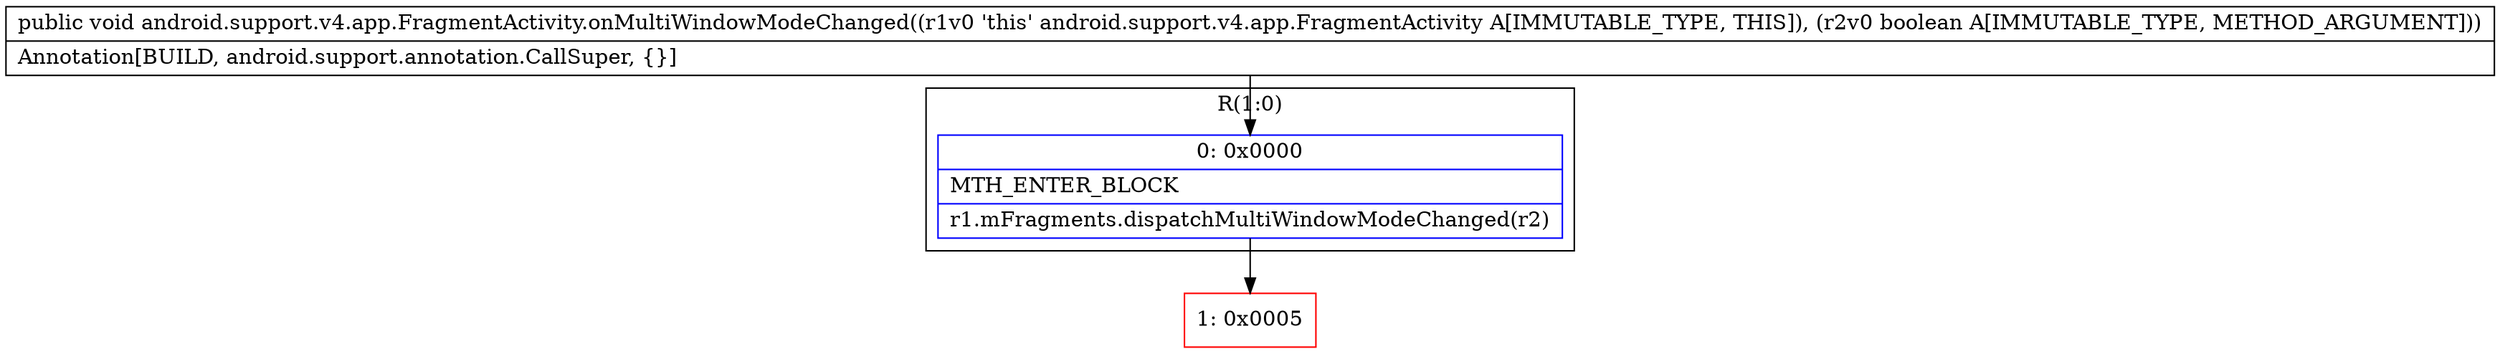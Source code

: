 digraph "CFG forandroid.support.v4.app.FragmentActivity.onMultiWindowModeChanged(Z)V" {
subgraph cluster_Region_1995459433 {
label = "R(1:0)";
node [shape=record,color=blue];
Node_0 [shape=record,label="{0\:\ 0x0000|MTH_ENTER_BLOCK\l|r1.mFragments.dispatchMultiWindowModeChanged(r2)\l}"];
}
Node_1 [shape=record,color=red,label="{1\:\ 0x0005}"];
MethodNode[shape=record,label="{public void android.support.v4.app.FragmentActivity.onMultiWindowModeChanged((r1v0 'this' android.support.v4.app.FragmentActivity A[IMMUTABLE_TYPE, THIS]), (r2v0 boolean A[IMMUTABLE_TYPE, METHOD_ARGUMENT]))  | Annotation[BUILD, android.support.annotation.CallSuper, \{\}]\l}"];
MethodNode -> Node_0;
Node_0 -> Node_1;
}

